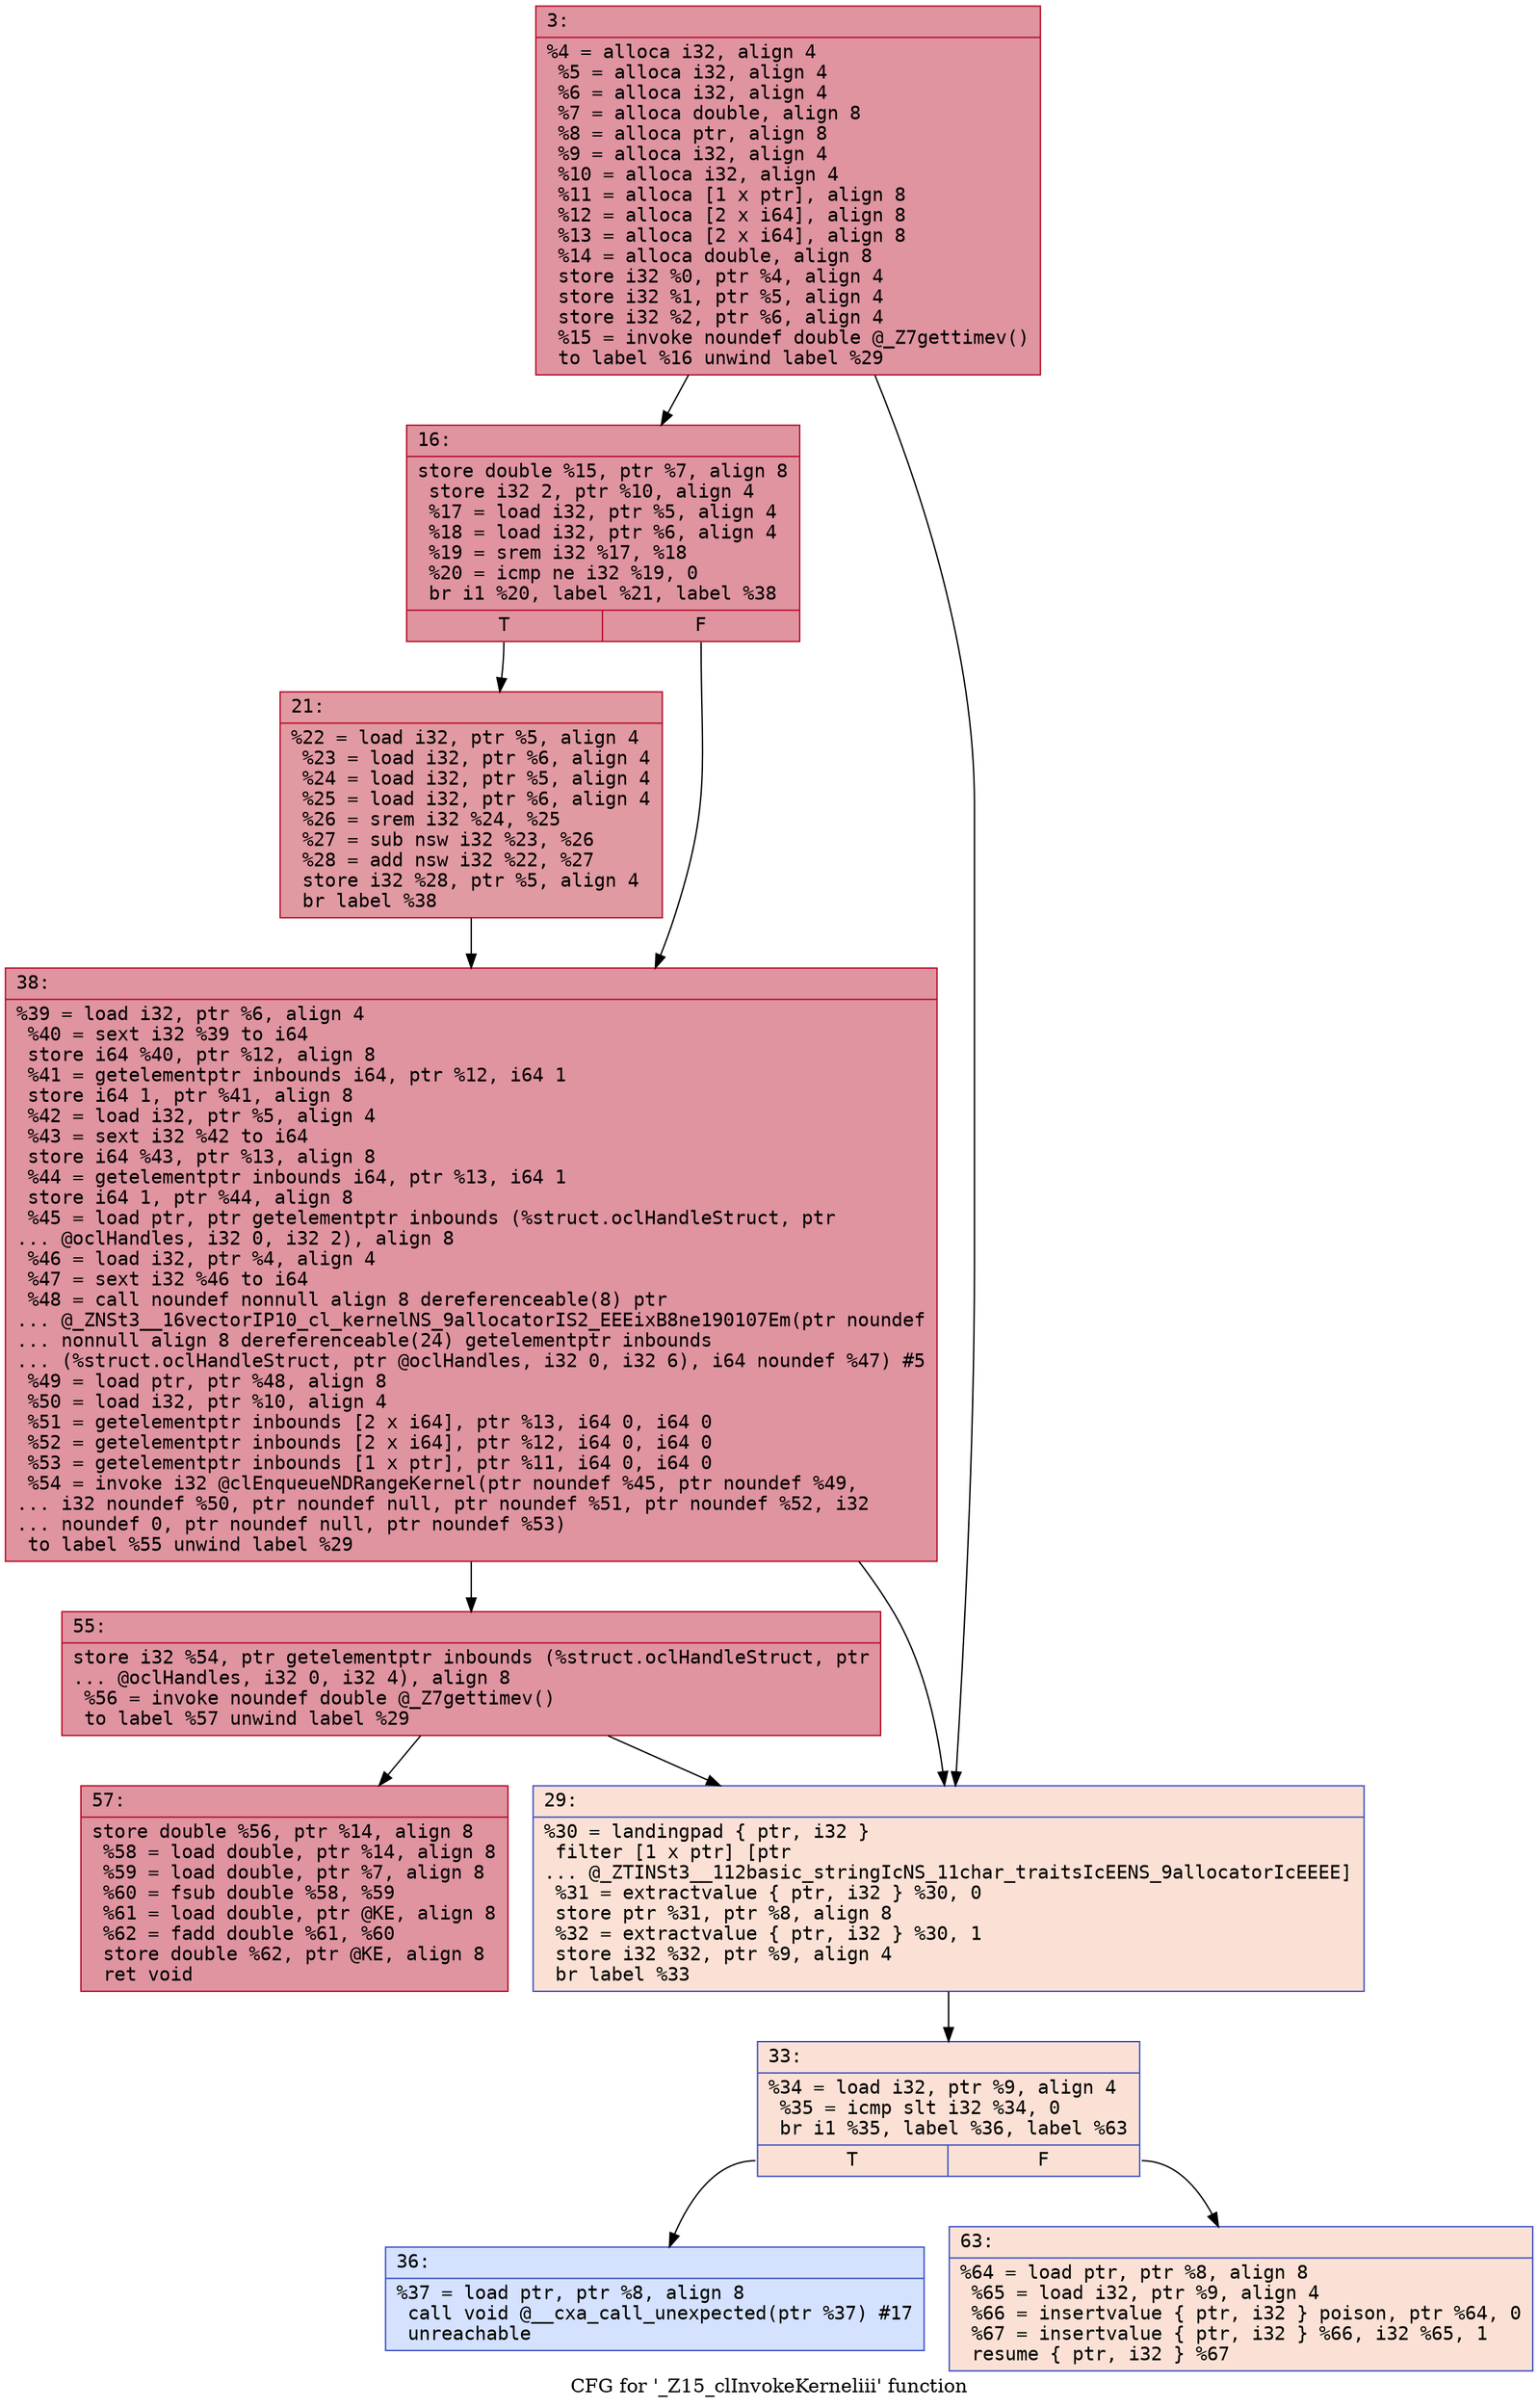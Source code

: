 digraph "CFG for '_Z15_clInvokeKerneliii' function" {
	label="CFG for '_Z15_clInvokeKerneliii' function";

	Node0x600000d0adf0 [shape=record,color="#b70d28ff", style=filled, fillcolor="#b70d2870" fontname="Courier",label="{3:\l|  %4 = alloca i32, align 4\l  %5 = alloca i32, align 4\l  %6 = alloca i32, align 4\l  %7 = alloca double, align 8\l  %8 = alloca ptr, align 8\l  %9 = alloca i32, align 4\l  %10 = alloca i32, align 4\l  %11 = alloca [1 x ptr], align 8\l  %12 = alloca [2 x i64], align 8\l  %13 = alloca [2 x i64], align 8\l  %14 = alloca double, align 8\l  store i32 %0, ptr %4, align 4\l  store i32 %1, ptr %5, align 4\l  store i32 %2, ptr %6, align 4\l  %15 = invoke noundef double @_Z7gettimev()\l          to label %16 unwind label %29\l}"];
	Node0x600000d0adf0 -> Node0x600000d0ae40[tooltip="3 -> 16\nProbability 100.00%" ];
	Node0x600000d0adf0 -> Node0x600000d0aee0[tooltip="3 -> 29\nProbability 0.00%" ];
	Node0x600000d0ae40 [shape=record,color="#b70d28ff", style=filled, fillcolor="#b70d2870" fontname="Courier",label="{16:\l|  store double %15, ptr %7, align 8\l  store i32 2, ptr %10, align 4\l  %17 = load i32, ptr %5, align 4\l  %18 = load i32, ptr %6, align 4\l  %19 = srem i32 %17, %18\l  %20 = icmp ne i32 %19, 0\l  br i1 %20, label %21, label %38\l|{<s0>T|<s1>F}}"];
	Node0x600000d0ae40:s0 -> Node0x600000d0ae90[tooltip="16 -> 21\nProbability 62.50%" ];
	Node0x600000d0ae40:s1 -> Node0x600000d0afd0[tooltip="16 -> 38\nProbability 37.50%" ];
	Node0x600000d0ae90 [shape=record,color="#b70d28ff", style=filled, fillcolor="#bb1b2c70" fontname="Courier",label="{21:\l|  %22 = load i32, ptr %5, align 4\l  %23 = load i32, ptr %6, align 4\l  %24 = load i32, ptr %5, align 4\l  %25 = load i32, ptr %6, align 4\l  %26 = srem i32 %24, %25\l  %27 = sub nsw i32 %23, %26\l  %28 = add nsw i32 %22, %27\l  store i32 %28, ptr %5, align 4\l  br label %38\l}"];
	Node0x600000d0ae90 -> Node0x600000d0afd0[tooltip="21 -> 38\nProbability 100.00%" ];
	Node0x600000d0aee0 [shape=record,color="#3d50c3ff", style=filled, fillcolor="#f7bca170" fontname="Courier",label="{29:\l|  %30 = landingpad \{ ptr, i32 \}\l          filter [1 x ptr] [ptr\l... @_ZTINSt3__112basic_stringIcNS_11char_traitsIcEENS_9allocatorIcEEEE]\l  %31 = extractvalue \{ ptr, i32 \} %30, 0\l  store ptr %31, ptr %8, align 8\l  %32 = extractvalue \{ ptr, i32 \} %30, 1\l  store i32 %32, ptr %9, align 4\l  br label %33\l}"];
	Node0x600000d0aee0 -> Node0x600000d0af30[tooltip="29 -> 33\nProbability 100.00%" ];
	Node0x600000d0af30 [shape=record,color="#3d50c3ff", style=filled, fillcolor="#f7bca170" fontname="Courier",label="{33:\l|  %34 = load i32, ptr %9, align 4\l  %35 = icmp slt i32 %34, 0\l  br i1 %35, label %36, label %63\l|{<s0>T|<s1>F}}"];
	Node0x600000d0af30:s0 -> Node0x600000d0af80[tooltip="33 -> 36\nProbability 0.00%" ];
	Node0x600000d0af30:s1 -> Node0x600000d0b0c0[tooltip="33 -> 63\nProbability 100.00%" ];
	Node0x600000d0af80 [shape=record,color="#3d50c3ff", style=filled, fillcolor="#9ebeff70" fontname="Courier",label="{36:\l|  %37 = load ptr, ptr %8, align 8\l  call void @__cxa_call_unexpected(ptr %37) #17\l  unreachable\l}"];
	Node0x600000d0afd0 [shape=record,color="#b70d28ff", style=filled, fillcolor="#b70d2870" fontname="Courier",label="{38:\l|  %39 = load i32, ptr %6, align 4\l  %40 = sext i32 %39 to i64\l  store i64 %40, ptr %12, align 8\l  %41 = getelementptr inbounds i64, ptr %12, i64 1\l  store i64 1, ptr %41, align 8\l  %42 = load i32, ptr %5, align 4\l  %43 = sext i32 %42 to i64\l  store i64 %43, ptr %13, align 8\l  %44 = getelementptr inbounds i64, ptr %13, i64 1\l  store i64 1, ptr %44, align 8\l  %45 = load ptr, ptr getelementptr inbounds (%struct.oclHandleStruct, ptr\l... @oclHandles, i32 0, i32 2), align 8\l  %46 = load i32, ptr %4, align 4\l  %47 = sext i32 %46 to i64\l  %48 = call noundef nonnull align 8 dereferenceable(8) ptr\l... @_ZNSt3__16vectorIP10_cl_kernelNS_9allocatorIS2_EEEixB8ne190107Em(ptr noundef\l... nonnull align 8 dereferenceable(24) getelementptr inbounds\l... (%struct.oclHandleStruct, ptr @oclHandles, i32 0, i32 6), i64 noundef %47) #5\l  %49 = load ptr, ptr %48, align 8\l  %50 = load i32, ptr %10, align 4\l  %51 = getelementptr inbounds [2 x i64], ptr %13, i64 0, i64 0\l  %52 = getelementptr inbounds [2 x i64], ptr %12, i64 0, i64 0\l  %53 = getelementptr inbounds [1 x ptr], ptr %11, i64 0, i64 0\l  %54 = invoke i32 @clEnqueueNDRangeKernel(ptr noundef %45, ptr noundef %49,\l... i32 noundef %50, ptr noundef null, ptr noundef %51, ptr noundef %52, i32\l... noundef 0, ptr noundef null, ptr noundef %53)\l          to label %55 unwind label %29\l}"];
	Node0x600000d0afd0 -> Node0x600000d0b020[tooltip="38 -> 55\nProbability 100.00%" ];
	Node0x600000d0afd0 -> Node0x600000d0aee0[tooltip="38 -> 29\nProbability 0.00%" ];
	Node0x600000d0b020 [shape=record,color="#b70d28ff", style=filled, fillcolor="#b70d2870" fontname="Courier",label="{55:\l|  store i32 %54, ptr getelementptr inbounds (%struct.oclHandleStruct, ptr\l... @oclHandles, i32 0, i32 4), align 8\l  %56 = invoke noundef double @_Z7gettimev()\l          to label %57 unwind label %29\l}"];
	Node0x600000d0b020 -> Node0x600000d0b070[tooltip="55 -> 57\nProbability 100.00%" ];
	Node0x600000d0b020 -> Node0x600000d0aee0[tooltip="55 -> 29\nProbability 0.00%" ];
	Node0x600000d0b070 [shape=record,color="#b70d28ff", style=filled, fillcolor="#b70d2870" fontname="Courier",label="{57:\l|  store double %56, ptr %14, align 8\l  %58 = load double, ptr %14, align 8\l  %59 = load double, ptr %7, align 8\l  %60 = fsub double %58, %59\l  %61 = load double, ptr @KE, align 8\l  %62 = fadd double %61, %60\l  store double %62, ptr @KE, align 8\l  ret void\l}"];
	Node0x600000d0b0c0 [shape=record,color="#3d50c3ff", style=filled, fillcolor="#f7bca170" fontname="Courier",label="{63:\l|  %64 = load ptr, ptr %8, align 8\l  %65 = load i32, ptr %9, align 4\l  %66 = insertvalue \{ ptr, i32 \} poison, ptr %64, 0\l  %67 = insertvalue \{ ptr, i32 \} %66, i32 %65, 1\l  resume \{ ptr, i32 \} %67\l}"];
}
